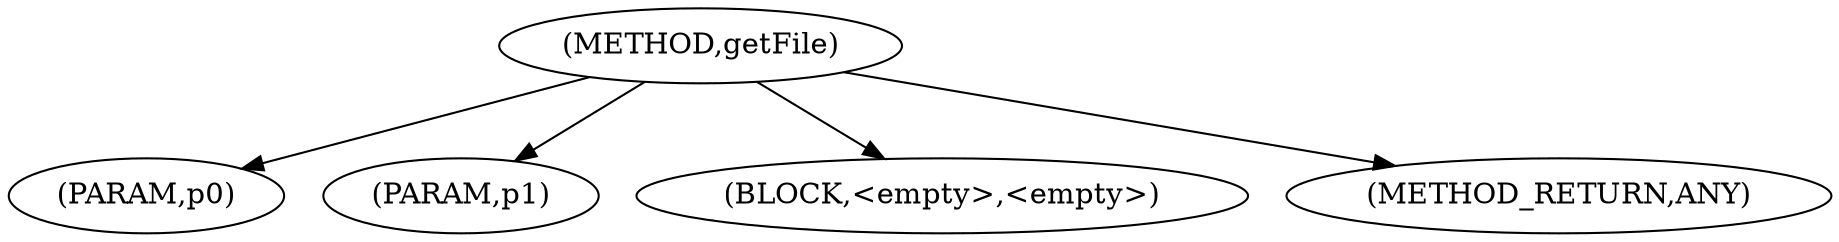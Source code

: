 digraph "getFile" {  
"1482" [label = <(METHOD,getFile)> ]
"1483" [label = <(PARAM,p0)> ]
"1484" [label = <(PARAM,p1)> ]
"1485" [label = <(BLOCK,&lt;empty&gt;,&lt;empty&gt;)> ]
"1486" [label = <(METHOD_RETURN,ANY)> ]
  "1482" -> "1483" 
  "1482" -> "1484" 
  "1482" -> "1485" 
  "1482" -> "1486" 
}
